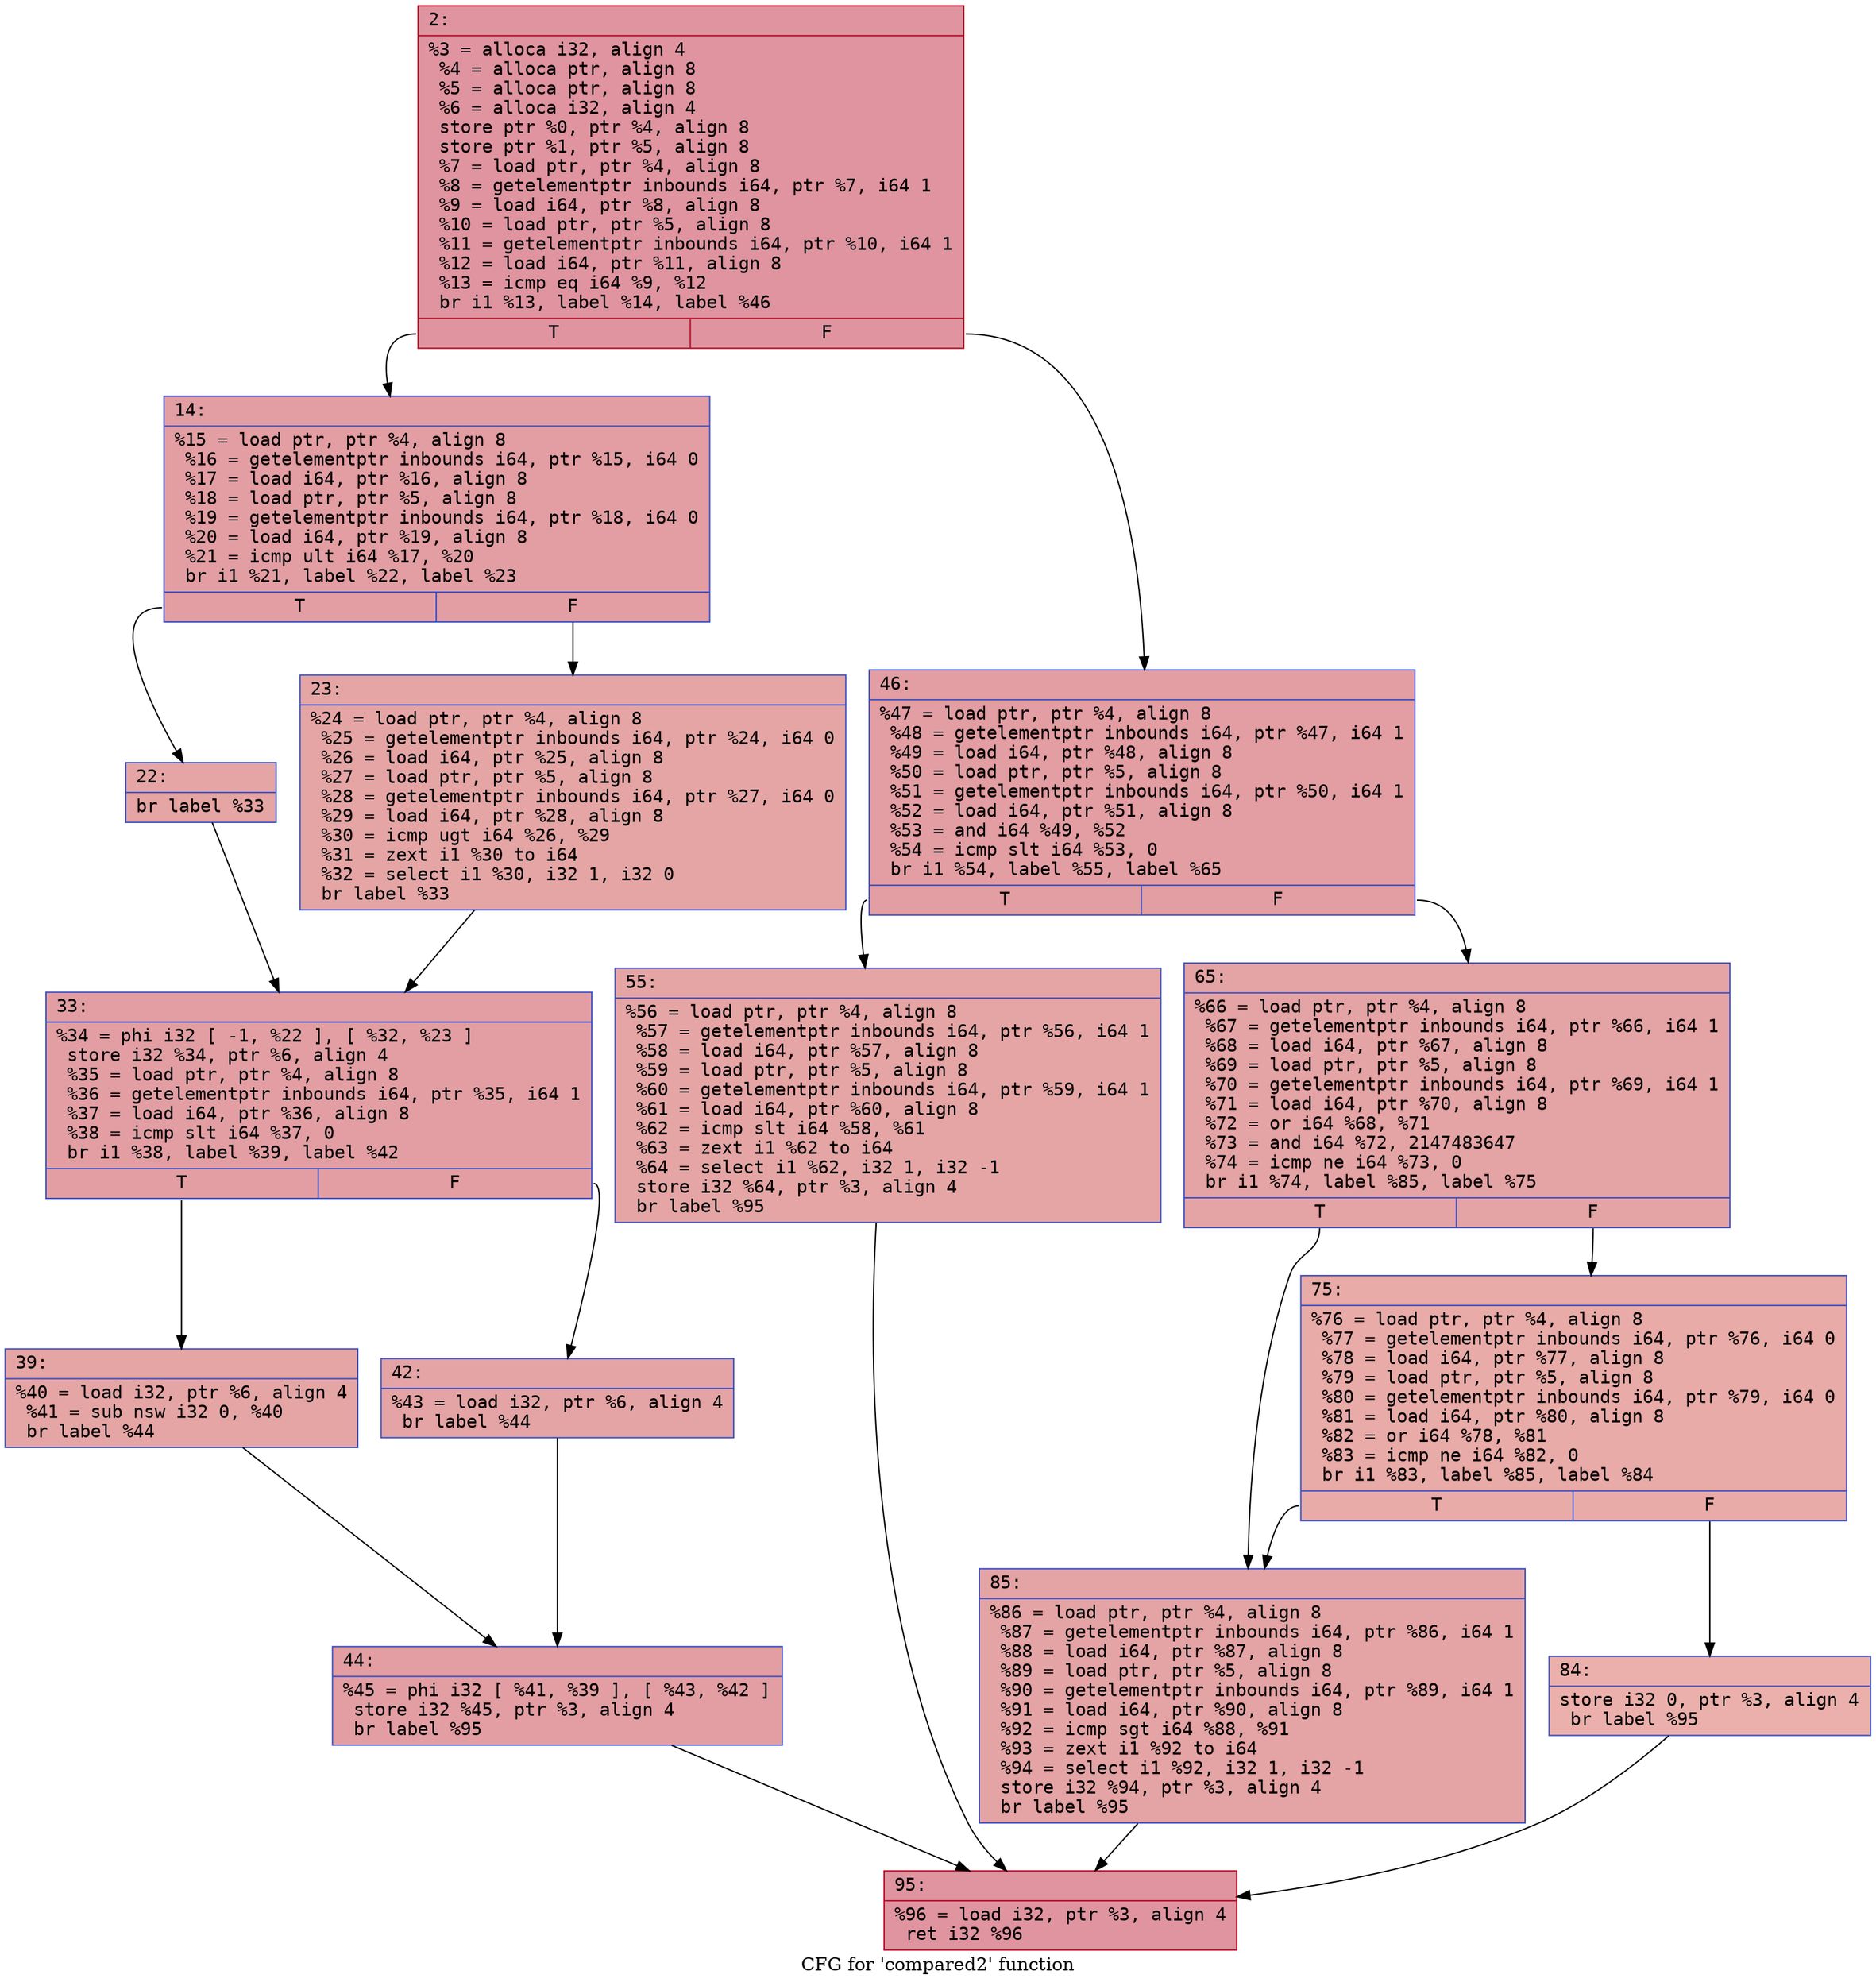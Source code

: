 digraph "CFG for 'compared2' function" {
	label="CFG for 'compared2' function";

	Node0x600000b20b40 [shape=record,color="#b70d28ff", style=filled, fillcolor="#b70d2870" fontname="Courier",label="{2:\l|  %3 = alloca i32, align 4\l  %4 = alloca ptr, align 8\l  %5 = alloca ptr, align 8\l  %6 = alloca i32, align 4\l  store ptr %0, ptr %4, align 8\l  store ptr %1, ptr %5, align 8\l  %7 = load ptr, ptr %4, align 8\l  %8 = getelementptr inbounds i64, ptr %7, i64 1\l  %9 = load i64, ptr %8, align 8\l  %10 = load ptr, ptr %5, align 8\l  %11 = getelementptr inbounds i64, ptr %10, i64 1\l  %12 = load i64, ptr %11, align 8\l  %13 = icmp eq i64 %9, %12\l  br i1 %13, label %14, label %46\l|{<s0>T|<s1>F}}"];
	Node0x600000b20b40:s0 -> Node0x600000b20b90[tooltip="2 -> 14\nProbability 50.00%" ];
	Node0x600000b20b40:s1 -> Node0x600000b20dc0[tooltip="2 -> 46\nProbability 50.00%" ];
	Node0x600000b20b90 [shape=record,color="#3d50c3ff", style=filled, fillcolor="#be242e70" fontname="Courier",label="{14:\l|  %15 = load ptr, ptr %4, align 8\l  %16 = getelementptr inbounds i64, ptr %15, i64 0\l  %17 = load i64, ptr %16, align 8\l  %18 = load ptr, ptr %5, align 8\l  %19 = getelementptr inbounds i64, ptr %18, i64 0\l  %20 = load i64, ptr %19, align 8\l  %21 = icmp ult i64 %17, %20\l  br i1 %21, label %22, label %23\l|{<s0>T|<s1>F}}"];
	Node0x600000b20b90:s0 -> Node0x600000b20be0[tooltip="14 -> 22\nProbability 50.00%" ];
	Node0x600000b20b90:s1 -> Node0x600000b20c30[tooltip="14 -> 23\nProbability 50.00%" ];
	Node0x600000b20be0 [shape=record,color="#3d50c3ff", style=filled, fillcolor="#c5333470" fontname="Courier",label="{22:\l|  br label %33\l}"];
	Node0x600000b20be0 -> Node0x600000b20c80[tooltip="22 -> 33\nProbability 100.00%" ];
	Node0x600000b20c30 [shape=record,color="#3d50c3ff", style=filled, fillcolor="#c5333470" fontname="Courier",label="{23:\l|  %24 = load ptr, ptr %4, align 8\l  %25 = getelementptr inbounds i64, ptr %24, i64 0\l  %26 = load i64, ptr %25, align 8\l  %27 = load ptr, ptr %5, align 8\l  %28 = getelementptr inbounds i64, ptr %27, i64 0\l  %29 = load i64, ptr %28, align 8\l  %30 = icmp ugt i64 %26, %29\l  %31 = zext i1 %30 to i64\l  %32 = select i1 %30, i32 1, i32 0\l  br label %33\l}"];
	Node0x600000b20c30 -> Node0x600000b20c80[tooltip="23 -> 33\nProbability 100.00%" ];
	Node0x600000b20c80 [shape=record,color="#3d50c3ff", style=filled, fillcolor="#be242e70" fontname="Courier",label="{33:\l|  %34 = phi i32 [ -1, %22 ], [ %32, %23 ]\l  store i32 %34, ptr %6, align 4\l  %35 = load ptr, ptr %4, align 8\l  %36 = getelementptr inbounds i64, ptr %35, i64 1\l  %37 = load i64, ptr %36, align 8\l  %38 = icmp slt i64 %37, 0\l  br i1 %38, label %39, label %42\l|{<s0>T|<s1>F}}"];
	Node0x600000b20c80:s0 -> Node0x600000b20cd0[tooltip="33 -> 39\nProbability 37.50%" ];
	Node0x600000b20c80:s1 -> Node0x600000b20d20[tooltip="33 -> 42\nProbability 62.50%" ];
	Node0x600000b20cd0 [shape=record,color="#3d50c3ff", style=filled, fillcolor="#c5333470" fontname="Courier",label="{39:\l|  %40 = load i32, ptr %6, align 4\l  %41 = sub nsw i32 0, %40\l  br label %44\l}"];
	Node0x600000b20cd0 -> Node0x600000b20d70[tooltip="39 -> 44\nProbability 100.00%" ];
	Node0x600000b20d20 [shape=record,color="#3d50c3ff", style=filled, fillcolor="#c32e3170" fontname="Courier",label="{42:\l|  %43 = load i32, ptr %6, align 4\l  br label %44\l}"];
	Node0x600000b20d20 -> Node0x600000b20d70[tooltip="42 -> 44\nProbability 100.00%" ];
	Node0x600000b20d70 [shape=record,color="#3d50c3ff", style=filled, fillcolor="#be242e70" fontname="Courier",label="{44:\l|  %45 = phi i32 [ %41, %39 ], [ %43, %42 ]\l  store i32 %45, ptr %3, align 4\l  br label %95\l}"];
	Node0x600000b20d70 -> Node0x600000b20fa0[tooltip="44 -> 95\nProbability 100.00%" ];
	Node0x600000b20dc0 [shape=record,color="#3d50c3ff", style=filled, fillcolor="#be242e70" fontname="Courier",label="{46:\l|  %47 = load ptr, ptr %4, align 8\l  %48 = getelementptr inbounds i64, ptr %47, i64 1\l  %49 = load i64, ptr %48, align 8\l  %50 = load ptr, ptr %5, align 8\l  %51 = getelementptr inbounds i64, ptr %50, i64 1\l  %52 = load i64, ptr %51, align 8\l  %53 = and i64 %49, %52\l  %54 = icmp slt i64 %53, 0\l  br i1 %54, label %55, label %65\l|{<s0>T|<s1>F}}"];
	Node0x600000b20dc0:s0 -> Node0x600000b20e10[tooltip="46 -> 55\nProbability 37.50%" ];
	Node0x600000b20dc0:s1 -> Node0x600000b20e60[tooltip="46 -> 65\nProbability 62.50%" ];
	Node0x600000b20e10 [shape=record,color="#3d50c3ff", style=filled, fillcolor="#c5333470" fontname="Courier",label="{55:\l|  %56 = load ptr, ptr %4, align 8\l  %57 = getelementptr inbounds i64, ptr %56, i64 1\l  %58 = load i64, ptr %57, align 8\l  %59 = load ptr, ptr %5, align 8\l  %60 = getelementptr inbounds i64, ptr %59, i64 1\l  %61 = load i64, ptr %60, align 8\l  %62 = icmp slt i64 %58, %61\l  %63 = zext i1 %62 to i64\l  %64 = select i1 %62, i32 1, i32 -1\l  store i32 %64, ptr %3, align 4\l  br label %95\l}"];
	Node0x600000b20e10 -> Node0x600000b20fa0[tooltip="55 -> 95\nProbability 100.00%" ];
	Node0x600000b20e60 [shape=record,color="#3d50c3ff", style=filled, fillcolor="#c32e3170" fontname="Courier",label="{65:\l|  %66 = load ptr, ptr %4, align 8\l  %67 = getelementptr inbounds i64, ptr %66, i64 1\l  %68 = load i64, ptr %67, align 8\l  %69 = load ptr, ptr %5, align 8\l  %70 = getelementptr inbounds i64, ptr %69, i64 1\l  %71 = load i64, ptr %70, align 8\l  %72 = or i64 %68, %71\l  %73 = and i64 %72, 2147483647\l  %74 = icmp ne i64 %73, 0\l  br i1 %74, label %85, label %75\l|{<s0>T|<s1>F}}"];
	Node0x600000b20e60:s0 -> Node0x600000b20f50[tooltip="65 -> 85\nProbability 62.50%" ];
	Node0x600000b20e60:s1 -> Node0x600000b20eb0[tooltip="65 -> 75\nProbability 37.50%" ];
	Node0x600000b20eb0 [shape=record,color="#3d50c3ff", style=filled, fillcolor="#cc403a70" fontname="Courier",label="{75:\l|  %76 = load ptr, ptr %4, align 8\l  %77 = getelementptr inbounds i64, ptr %76, i64 0\l  %78 = load i64, ptr %77, align 8\l  %79 = load ptr, ptr %5, align 8\l  %80 = getelementptr inbounds i64, ptr %79, i64 0\l  %81 = load i64, ptr %80, align 8\l  %82 = or i64 %78, %81\l  %83 = icmp ne i64 %82, 0\l  br i1 %83, label %85, label %84\l|{<s0>T|<s1>F}}"];
	Node0x600000b20eb0:s0 -> Node0x600000b20f50[tooltip="75 -> 85\nProbability 62.50%" ];
	Node0x600000b20eb0:s1 -> Node0x600000b20f00[tooltip="75 -> 84\nProbability 37.50%" ];
	Node0x600000b20f00 [shape=record,color="#3d50c3ff", style=filled, fillcolor="#d24b4070" fontname="Courier",label="{84:\l|  store i32 0, ptr %3, align 4\l  br label %95\l}"];
	Node0x600000b20f00 -> Node0x600000b20fa0[tooltip="84 -> 95\nProbability 100.00%" ];
	Node0x600000b20f50 [shape=record,color="#3d50c3ff", style=filled, fillcolor="#c32e3170" fontname="Courier",label="{85:\l|  %86 = load ptr, ptr %4, align 8\l  %87 = getelementptr inbounds i64, ptr %86, i64 1\l  %88 = load i64, ptr %87, align 8\l  %89 = load ptr, ptr %5, align 8\l  %90 = getelementptr inbounds i64, ptr %89, i64 1\l  %91 = load i64, ptr %90, align 8\l  %92 = icmp sgt i64 %88, %91\l  %93 = zext i1 %92 to i64\l  %94 = select i1 %92, i32 1, i32 -1\l  store i32 %94, ptr %3, align 4\l  br label %95\l}"];
	Node0x600000b20f50 -> Node0x600000b20fa0[tooltip="85 -> 95\nProbability 100.00%" ];
	Node0x600000b20fa0 [shape=record,color="#b70d28ff", style=filled, fillcolor="#b70d2870" fontname="Courier",label="{95:\l|  %96 = load i32, ptr %3, align 4\l  ret i32 %96\l}"];
}
